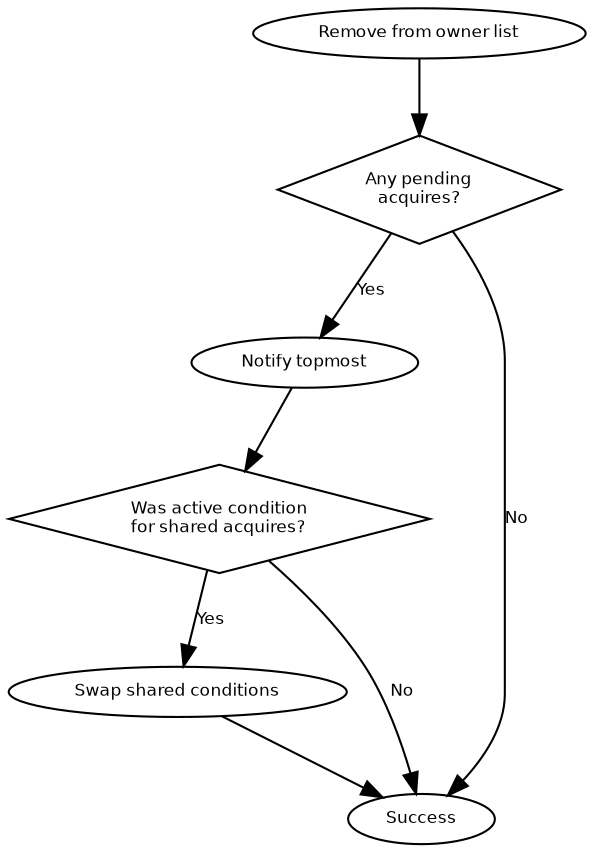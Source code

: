 digraph "design-2.1-lock-release" {
  graph[fontsize=8, fontname="Helvetica"]
  node[fontsize=8, fontname="Helvetica", width="0", height="0"]
  edge[fontsize=8, fontname="Helvetica"]

  /* Actions */
  remove_from_owners[label="Remove from owner list"]
  notify[label="Notify topmost"]
  swap_shared[label="Swap shared conditions"]
  success[label="Success"]

  /* Conditions */
  have_pending[label="Any pending\nacquires?", shape=diamond]
  was_active_queue[
    label="Was active condition\nfor shared acquires?",
    shape=diamond,
    ]

  /* Lines */
  remove_from_owners->have_pending

  have_pending->notify[label="Yes"]
  have_pending->success[label="No"]

  notify->was_active_queue

  was_active_queue->swap_shared[label="Yes"]
  was_active_queue->success[label="No"]

  swap_shared->success
}
